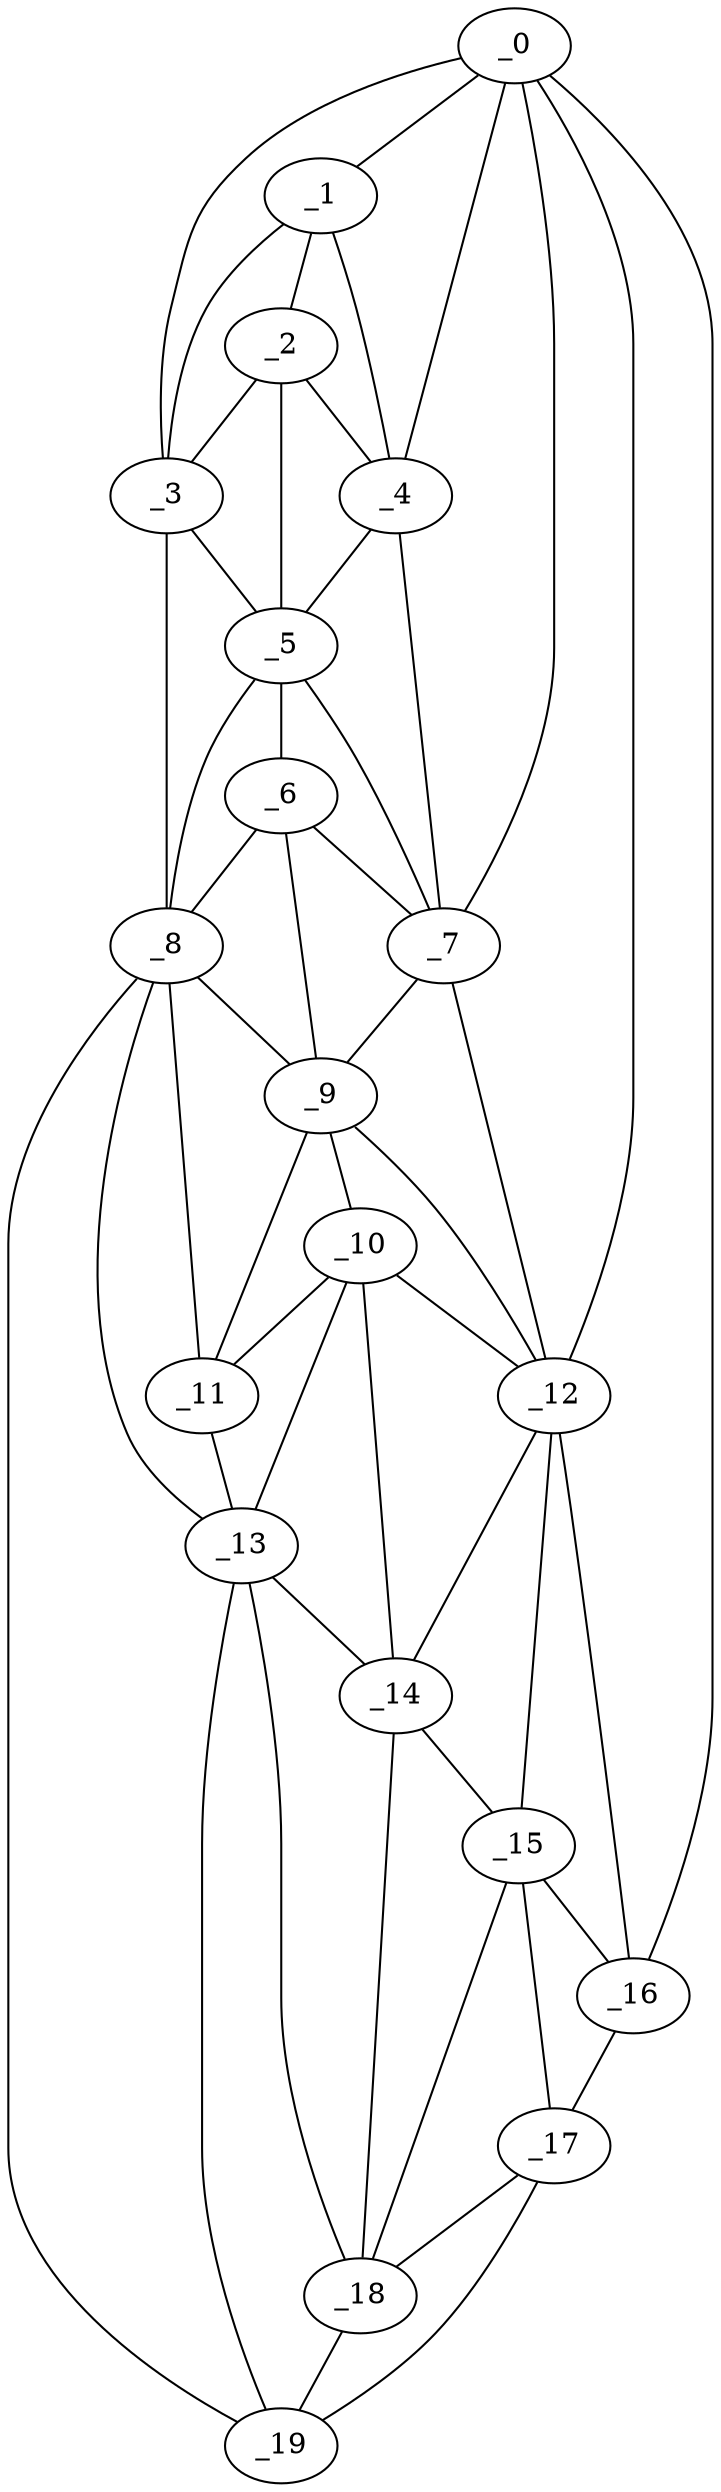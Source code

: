 graph "obj29__160.gxl" {
	_0	 [x=7,
		y=36];
	_1	 [x=17,
		y=33];
	_0 -- _1	 [valence=1];
	_3	 [x=32,
		y=17];
	_0 -- _3	 [valence=1];
	_4	 [x=44,
		y=39];
	_0 -- _4	 [valence=2];
	_7	 [x=58,
		y=47];
	_0 -- _7	 [valence=2];
	_12	 [x=97,
		y=82];
	_0 -- _12	 [valence=2];
	_16	 [x=112,
		y=104];
	_0 -- _16	 [valence=1];
	_2	 [x=27,
		y=31];
	_1 -- _2	 [valence=2];
	_1 -- _3	 [valence=1];
	_1 -- _4	 [valence=2];
	_2 -- _3	 [valence=2];
	_2 -- _4	 [valence=2];
	_5	 [x=50,
		y=32];
	_2 -- _5	 [valence=2];
	_3 -- _5	 [valence=1];
	_8	 [x=64,
		y=16];
	_3 -- _8	 [valence=1];
	_4 -- _5	 [valence=2];
	_4 -- _7	 [valence=1];
	_6	 [x=58,
		y=32];
	_5 -- _6	 [valence=2];
	_5 -- _7	 [valence=2];
	_5 -- _8	 [valence=1];
	_6 -- _7	 [valence=2];
	_6 -- _8	 [valence=2];
	_9	 [x=68,
		y=46];
	_6 -- _9	 [valence=2];
	_7 -- _9	 [valence=1];
	_7 -- _12	 [valence=2];
	_8 -- _9	 [valence=1];
	_11	 [x=95,
		y=31];
	_8 -- _11	 [valence=2];
	_13	 [x=100,
		y=32];
	_8 -- _13	 [valence=1];
	_19	 [x=126,
		y=41];
	_8 -- _19	 [valence=1];
	_10	 [x=88,
		y=52];
	_9 -- _10	 [valence=2];
	_9 -- _11	 [valence=2];
	_9 -- _12	 [valence=2];
	_10 -- _11	 [valence=2];
	_10 -- _12	 [valence=2];
	_10 -- _13	 [valence=1];
	_14	 [x=109,
		y=63];
	_10 -- _14	 [valence=2];
	_11 -- _13	 [valence=2];
	_12 -- _14	 [valence=1];
	_15	 [x=110,
		y=87];
	_12 -- _15	 [valence=2];
	_12 -- _16	 [valence=2];
	_13 -- _14	 [valence=2];
	_18	 [x=122,
		y=53];
	_13 -- _18	 [valence=1];
	_13 -- _19	 [valence=1];
	_14 -- _15	 [valence=2];
	_14 -- _18	 [valence=2];
	_15 -- _16	 [valence=2];
	_17	 [x=120,
		y=96];
	_15 -- _17	 [valence=2];
	_15 -- _18	 [valence=1];
	_16 -- _17	 [valence=1];
	_17 -- _18	 [valence=1];
	_17 -- _19	 [valence=1];
	_18 -- _19	 [valence=2];
}
